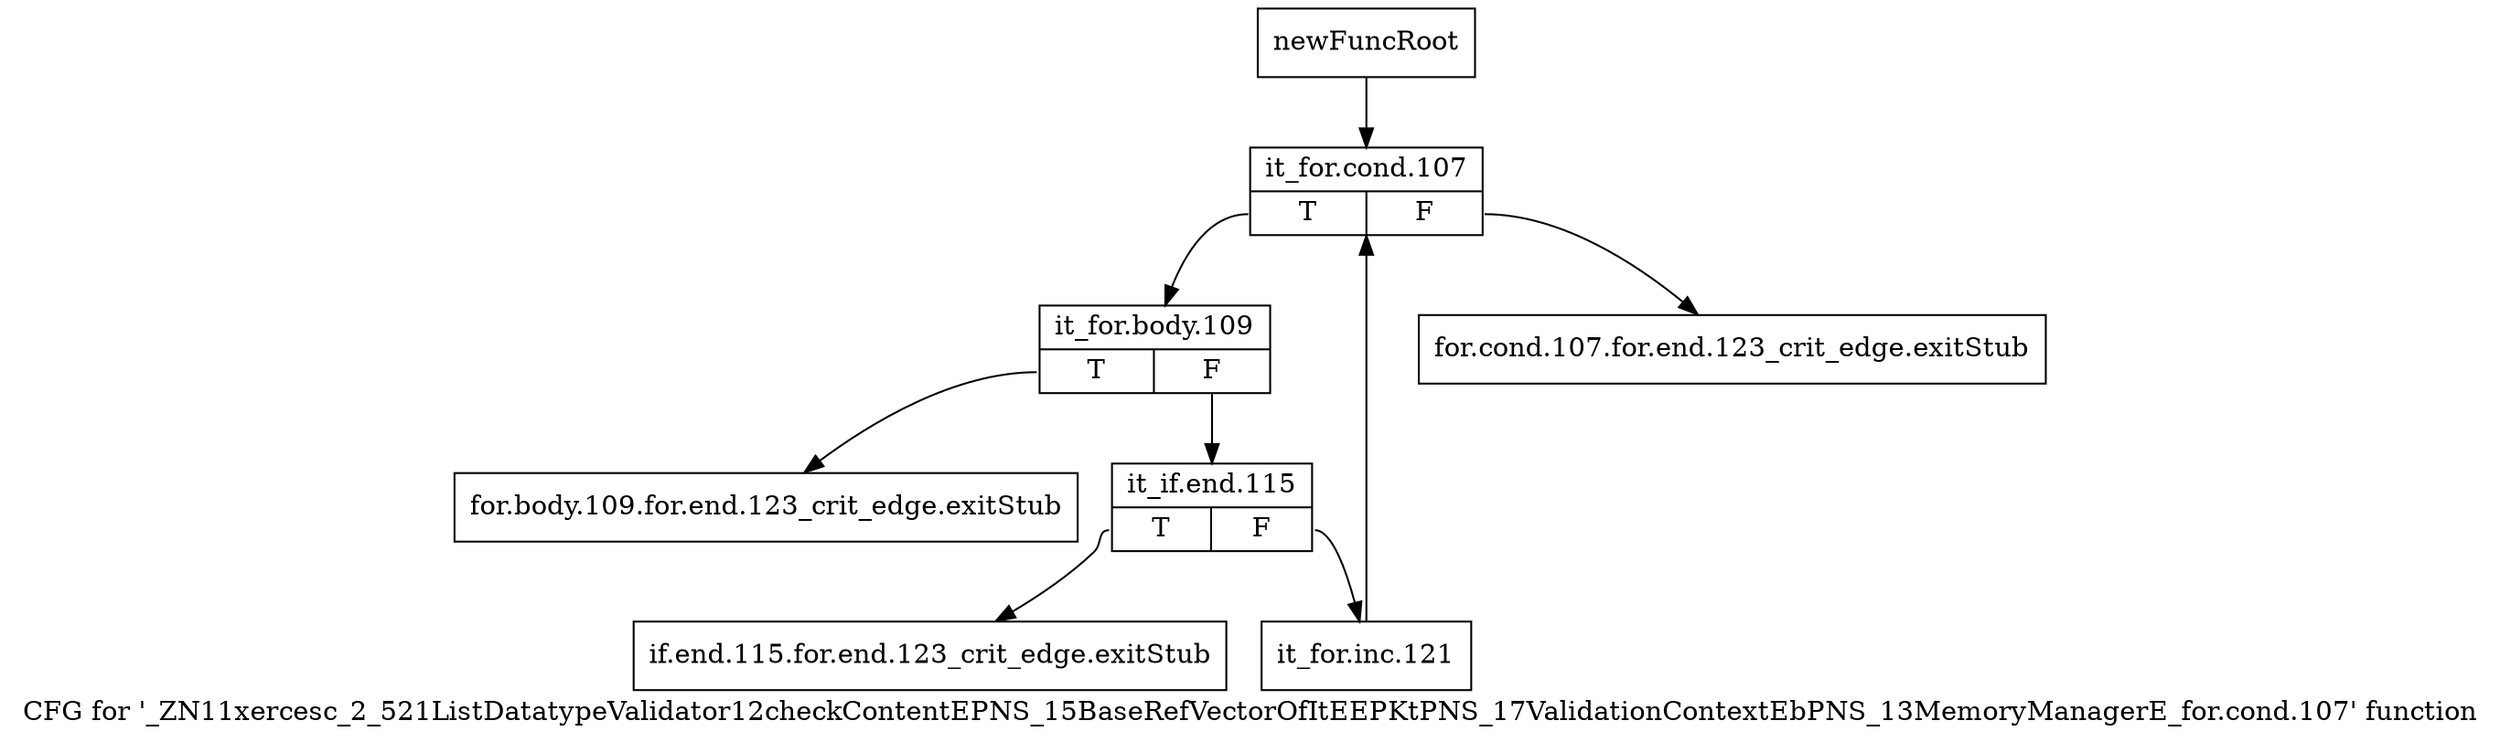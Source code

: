 digraph "CFG for '_ZN11xercesc_2_521ListDatatypeValidator12checkContentEPNS_15BaseRefVectorOfItEEPKtPNS_17ValidationContextEbPNS_13MemoryManagerE_for.cond.107' function" {
	label="CFG for '_ZN11xercesc_2_521ListDatatypeValidator12checkContentEPNS_15BaseRefVectorOfItEEPKtPNS_17ValidationContextEbPNS_13MemoryManagerE_for.cond.107' function";

	Node0x98de590 [shape=record,label="{newFuncRoot}"];
	Node0x98de590 -> Node0x98de6d0;
	Node0x98de5e0 [shape=record,label="{for.cond.107.for.end.123_crit_edge.exitStub}"];
	Node0x98de630 [shape=record,label="{for.body.109.for.end.123_crit_edge.exitStub}"];
	Node0x98de680 [shape=record,label="{if.end.115.for.end.123_crit_edge.exitStub}"];
	Node0x98de6d0 [shape=record,label="{it_for.cond.107|{<s0>T|<s1>F}}"];
	Node0x98de6d0:s0 -> Node0x98de720;
	Node0x98de6d0:s1 -> Node0x98de5e0;
	Node0x98de720 [shape=record,label="{it_for.body.109|{<s0>T|<s1>F}}"];
	Node0x98de720:s0 -> Node0x98de630;
	Node0x98de720:s1 -> Node0x98de770;
	Node0x98de770 [shape=record,label="{it_if.end.115|{<s0>T|<s1>F}}"];
	Node0x98de770:s0 -> Node0x98de680;
	Node0x98de770:s1 -> Node0x98de7c0;
	Node0x98de7c0 [shape=record,label="{it_for.inc.121}"];
	Node0x98de7c0 -> Node0x98de6d0;
}
